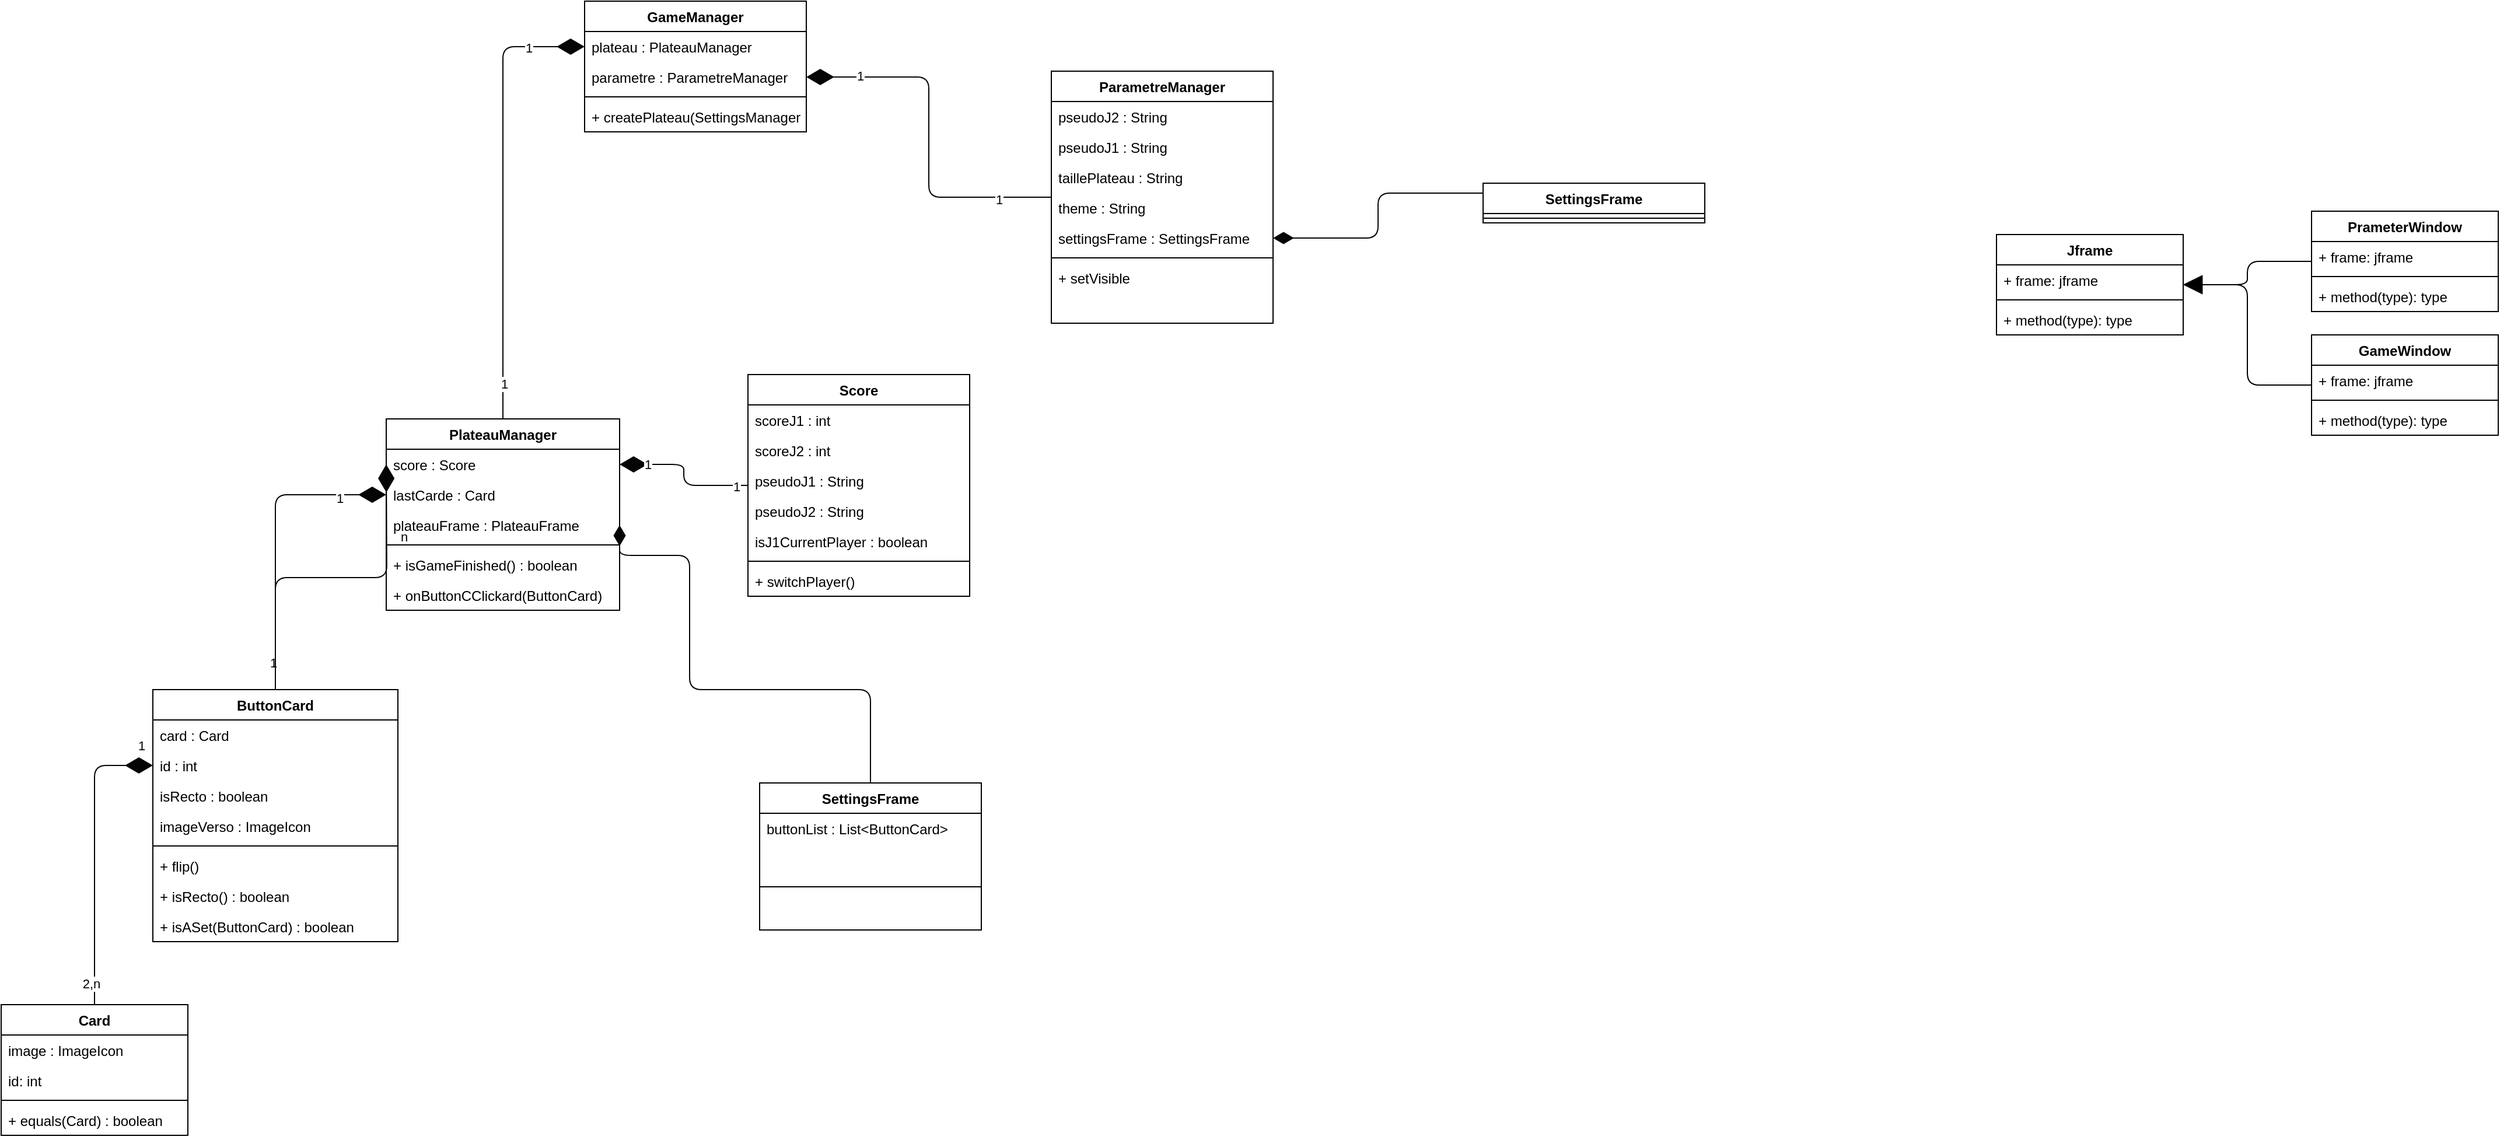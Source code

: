 <mxfile>
    <diagram id="mufgjWaPS5o55hCOa_Um" name="Page-1">
        <mxGraphModel dx="1521" dy="517" grid="1" gridSize="10" guides="1" tooltips="1" connect="1" arrows="1" fold="1" page="1" pageScale="1" pageWidth="850" pageHeight="1100" math="0" shadow="0">
            <root>
                <mxCell id="0"/>
                <mxCell id="1" parent="0"/>
                <mxCell id="33" style="edgeStyle=orthogonalEdgeStyle;html=1;endArrow=diamondThin;endFill=1;endSize=21;startSize=11;jumpSize=7;strokeWidth=1;targetPerimeterSpacing=0;sourcePerimeterSpacing=0;strokeColor=#050505;exitX=0.5;exitY=0;exitDx=0;exitDy=0;" parent="1" source="3" target="32" edge="1">
                    <mxGeometry relative="1" as="geometry"/>
                </mxCell>
                <mxCell id="35" value="1" style="edgeLabel;html=1;align=center;verticalAlign=middle;resizable=0;points=[];" parent="33" vertex="1" connectable="0">
                    <mxGeometry x="0.883" y="1" relative="1" as="geometry">
                        <mxPoint x="5" y="-16" as="offset"/>
                    </mxGeometry>
                </mxCell>
                <mxCell id="36" value="2,n" style="edgeLabel;html=1;align=center;verticalAlign=middle;resizable=0;points=[];" parent="33" vertex="1" connectable="0">
                    <mxGeometry x="-0.909" relative="1" as="geometry">
                        <mxPoint x="-3" y="-7" as="offset"/>
                    </mxGeometry>
                </mxCell>
                <mxCell id="3" value="Card" style="swimlane;fontStyle=1;align=center;verticalAlign=top;childLayout=stackLayout;horizontal=1;startSize=26;horizontalStack=0;resizeParent=1;resizeParentMax=0;resizeLast=0;collapsible=1;marginBottom=0;" parent="1" vertex="1">
                    <mxGeometry x="-830" y="970" width="160" height="112" as="geometry"/>
                </mxCell>
                <mxCell id="4" value="image : ImageIcon " style="text;strokeColor=none;fillColor=none;align=left;verticalAlign=top;spacingLeft=4;spacingRight=4;overflow=hidden;rotatable=0;points=[[0,0.5],[1,0.5]];portConstraint=eastwest;" parent="3" vertex="1">
                    <mxGeometry y="26" width="160" height="26" as="geometry"/>
                </mxCell>
                <mxCell id="30" value="id: int " style="text;strokeColor=none;fillColor=none;align=left;verticalAlign=top;spacingLeft=4;spacingRight=4;overflow=hidden;rotatable=0;points=[[0,0.5],[1,0.5]];portConstraint=eastwest;" parent="3" vertex="1">
                    <mxGeometry y="52" width="160" height="26" as="geometry"/>
                </mxCell>
                <mxCell id="5" value="" style="line;strokeWidth=1;fillColor=none;align=left;verticalAlign=middle;spacingTop=-1;spacingLeft=3;spacingRight=3;rotatable=0;labelPosition=right;points=[];portConstraint=eastwest;strokeColor=inherit;" parent="3" vertex="1">
                    <mxGeometry y="78" width="160" height="8" as="geometry"/>
                </mxCell>
                <mxCell id="6" value="+ equals(Card) : boolean" style="text;strokeColor=none;fillColor=none;align=left;verticalAlign=top;spacingLeft=4;spacingRight=4;overflow=hidden;rotatable=0;points=[[0,0.5],[1,0.5]];portConstraint=eastwest;" parent="3" vertex="1">
                    <mxGeometry y="86" width="160" height="26" as="geometry"/>
                </mxCell>
                <mxCell id="7" value="Jframe" style="swimlane;fontStyle=1;align=center;verticalAlign=top;childLayout=stackLayout;horizontal=1;startSize=26;horizontalStack=0;resizeParent=1;resizeParentMax=0;resizeLast=0;collapsible=1;marginBottom=0;" parent="1" vertex="1">
                    <mxGeometry x="880" y="310" width="160" height="86" as="geometry"/>
                </mxCell>
                <mxCell id="8" value="+ frame: jframe " style="text;strokeColor=none;fillColor=none;align=left;verticalAlign=top;spacingLeft=4;spacingRight=4;overflow=hidden;rotatable=0;points=[[0,0.5],[1,0.5]];portConstraint=eastwest;" parent="7" vertex="1">
                    <mxGeometry y="26" width="160" height="26" as="geometry"/>
                </mxCell>
                <mxCell id="9" value="" style="line;strokeWidth=1;fillColor=none;align=left;verticalAlign=middle;spacingTop=-1;spacingLeft=3;spacingRight=3;rotatable=0;labelPosition=right;points=[];portConstraint=eastwest;strokeColor=inherit;" parent="7" vertex="1">
                    <mxGeometry y="52" width="160" height="8" as="geometry"/>
                </mxCell>
                <mxCell id="10" value="+ method(type): type" style="text;strokeColor=none;fillColor=none;align=left;verticalAlign=top;spacingLeft=4;spacingRight=4;overflow=hidden;rotatable=0;points=[[0,0.5],[1,0.5]];portConstraint=eastwest;" parent="7" vertex="1">
                    <mxGeometry y="60" width="160" height="26" as="geometry"/>
                </mxCell>
                <mxCell id="27" style="edgeStyle=orthogonalEdgeStyle;html=1;endSize=14;endArrow=block;endFill=1;" parent="1" source="11" target="7" edge="1">
                    <mxGeometry relative="1" as="geometry"/>
                </mxCell>
                <mxCell id="11" value="PrameterWindow" style="swimlane;fontStyle=1;align=center;verticalAlign=top;childLayout=stackLayout;horizontal=1;startSize=26;horizontalStack=0;resizeParent=1;resizeParentMax=0;resizeLast=0;collapsible=1;marginBottom=0;" parent="1" vertex="1">
                    <mxGeometry x="1150" y="290" width="160" height="86" as="geometry"/>
                </mxCell>
                <mxCell id="12" value="+ frame: jframe " style="text;strokeColor=none;fillColor=none;align=left;verticalAlign=top;spacingLeft=4;spacingRight=4;overflow=hidden;rotatable=0;points=[[0,0.5],[1,0.5]];portConstraint=eastwest;" parent="11" vertex="1">
                    <mxGeometry y="26" width="160" height="26" as="geometry"/>
                </mxCell>
                <mxCell id="13" value="" style="line;strokeWidth=1;fillColor=none;align=left;verticalAlign=middle;spacingTop=-1;spacingLeft=3;spacingRight=3;rotatable=0;labelPosition=right;points=[];portConstraint=eastwest;strokeColor=inherit;" parent="11" vertex="1">
                    <mxGeometry y="52" width="160" height="8" as="geometry"/>
                </mxCell>
                <mxCell id="14" value="+ method(type): type" style="text;strokeColor=none;fillColor=none;align=left;verticalAlign=top;spacingLeft=4;spacingRight=4;overflow=hidden;rotatable=0;points=[[0,0.5],[1,0.5]];portConstraint=eastwest;" parent="11" vertex="1">
                    <mxGeometry y="60" width="160" height="26" as="geometry"/>
                </mxCell>
                <mxCell id="28" style="edgeStyle=orthogonalEdgeStyle;html=1;endArrow=block;endFill=1;endSize=14;" parent="1" source="15" target="7" edge="1">
                    <mxGeometry relative="1" as="geometry"/>
                </mxCell>
                <mxCell id="15" value="GameWindow" style="swimlane;fontStyle=1;align=center;verticalAlign=top;childLayout=stackLayout;horizontal=1;startSize=26;horizontalStack=0;resizeParent=1;resizeParentMax=0;resizeLast=0;collapsible=1;marginBottom=0;" parent="1" vertex="1">
                    <mxGeometry x="1150" y="396" width="160" height="86" as="geometry"/>
                </mxCell>
                <mxCell id="16" value="+ frame: jframe " style="text;strokeColor=none;fillColor=none;align=left;verticalAlign=top;spacingLeft=4;spacingRight=4;overflow=hidden;rotatable=0;points=[[0,0.5],[1,0.5]];portConstraint=eastwest;" parent="15" vertex="1">
                    <mxGeometry y="26" width="160" height="26" as="geometry"/>
                </mxCell>
                <mxCell id="17" value="" style="line;strokeWidth=1;fillColor=none;align=left;verticalAlign=middle;spacingTop=-1;spacingLeft=3;spacingRight=3;rotatable=0;labelPosition=right;points=[];portConstraint=eastwest;strokeColor=inherit;" parent="15" vertex="1">
                    <mxGeometry y="52" width="160" height="8" as="geometry"/>
                </mxCell>
                <mxCell id="18" value="+ method(type): type" style="text;strokeColor=none;fillColor=none;align=left;verticalAlign=top;spacingLeft=4;spacingRight=4;overflow=hidden;rotatable=0;points=[[0,0.5],[1,0.5]];portConstraint=eastwest;" parent="15" vertex="1">
                    <mxGeometry y="60" width="160" height="26" as="geometry"/>
                </mxCell>
                <mxCell id="70" style="edgeStyle=orthogonalEdgeStyle;html=1;entryX=0;entryY=0.5;entryDx=0;entryDy=0;strokeColor=#050505;endArrow=diamondThin;endFill=1;endSize=21;" parent="1" source="19" edge="1">
                    <mxGeometry relative="1" as="geometry">
                        <mxPoint x="-500" y="507" as="targetPoint"/>
                    </mxGeometry>
                </mxCell>
                <mxCell id="71" value="n" style="edgeLabel;html=1;align=center;verticalAlign=middle;resizable=0;points=[];" parent="70" connectable="0" vertex="1">
                    <mxGeometry x="0.608" y="2" relative="1" as="geometry">
                        <mxPoint x="16" y="5" as="offset"/>
                    </mxGeometry>
                </mxCell>
                <mxCell id="72" value="1" style="edgeLabel;html=1;align=center;verticalAlign=middle;resizable=0;points=[];" parent="70" connectable="0" vertex="1">
                    <mxGeometry x="-0.837" y="2" relative="1" as="geometry">
                        <mxPoint as="offset"/>
                    </mxGeometry>
                </mxCell>
                <mxCell id="73" style="edgeStyle=orthogonalEdgeStyle;html=1;entryX=0;entryY=0.5;entryDx=0;entryDy=0;strokeColor=#050505;endArrow=diamondThin;endFill=1;endSize=21;" parent="1" source="19" target="44" edge="1">
                    <mxGeometry relative="1" as="geometry"/>
                </mxCell>
                <mxCell id="74" value="1" style="edgeLabel;html=1;align=center;verticalAlign=middle;resizable=0;points=[];" parent="73" connectable="0" vertex="1">
                    <mxGeometry x="0.695" y="-3" relative="1" as="geometry">
                        <mxPoint as="offset"/>
                    </mxGeometry>
                </mxCell>
                <mxCell id="19" value="ButtonCard" style="swimlane;fontStyle=1;align=center;verticalAlign=top;childLayout=stackLayout;horizontal=1;startSize=26;horizontalStack=0;resizeParent=1;resizeParentMax=0;resizeLast=0;collapsible=1;marginBottom=0;" parent="1" vertex="1">
                    <mxGeometry x="-700" y="700" width="210" height="216" as="geometry">
                        <mxRectangle x="260" y="516" width="120" height="30" as="alternateBounds"/>
                    </mxGeometry>
                </mxCell>
                <mxCell id="20" value="card : Card" style="text;strokeColor=none;fillColor=none;align=left;verticalAlign=top;spacingLeft=4;spacingRight=4;overflow=hidden;rotatable=0;points=[[0,0.5],[1,0.5]];portConstraint=eastwest;" parent="19" vertex="1">
                    <mxGeometry y="26" width="210" height="26" as="geometry"/>
                </mxCell>
                <mxCell id="32" value="id : int" style="text;strokeColor=none;fillColor=none;align=left;verticalAlign=top;spacingLeft=4;spacingRight=4;overflow=hidden;rotatable=0;points=[[0,0.5],[1,0.5]];portConstraint=eastwest;" parent="19" vertex="1">
                    <mxGeometry y="52" width="210" height="26" as="geometry"/>
                </mxCell>
                <mxCell id="38" value="isRecto : boolean" style="text;strokeColor=none;fillColor=none;align=left;verticalAlign=top;spacingLeft=4;spacingRight=4;overflow=hidden;rotatable=0;points=[[0,0.5],[1,0.5]];portConstraint=eastwest;" parent="19" vertex="1">
                    <mxGeometry y="78" width="210" height="26" as="geometry"/>
                </mxCell>
                <mxCell id="39" value="imageVerso : ImageIcon" style="text;strokeColor=none;fillColor=none;align=left;verticalAlign=top;spacingLeft=4;spacingRight=4;overflow=hidden;rotatable=0;points=[[0,0.5],[1,0.5]];portConstraint=eastwest;" parent="19" vertex="1">
                    <mxGeometry y="104" width="210" height="26" as="geometry"/>
                </mxCell>
                <mxCell id="21" value="" style="line;strokeWidth=1;fillColor=none;align=left;verticalAlign=middle;spacingTop=-1;spacingLeft=3;spacingRight=3;rotatable=0;labelPosition=right;points=[];portConstraint=eastwest;strokeColor=inherit;" parent="19" vertex="1">
                    <mxGeometry y="130" width="210" height="8" as="geometry"/>
                </mxCell>
                <mxCell id="22" value="+ flip()" style="text;strokeColor=none;fillColor=none;align=left;verticalAlign=top;spacingLeft=4;spacingRight=4;overflow=hidden;rotatable=0;points=[[0,0.5],[1,0.5]];portConstraint=eastwest;" parent="19" vertex="1">
                    <mxGeometry y="138" width="210" height="26" as="geometry"/>
                </mxCell>
                <mxCell id="37" value="+ isRecto() : boolean" style="text;strokeColor=none;fillColor=none;align=left;verticalAlign=top;spacingLeft=4;spacingRight=4;overflow=hidden;rotatable=0;points=[[0,0.5],[1,0.5]];portConstraint=eastwest;" parent="19" vertex="1">
                    <mxGeometry y="164" width="210" height="26" as="geometry"/>
                </mxCell>
                <mxCell id="40" value="+ isASet(ButtonCard) : boolean" style="text;strokeColor=none;fillColor=none;align=left;verticalAlign=top;spacingLeft=4;spacingRight=4;overflow=hidden;rotatable=0;points=[[0,0.5],[1,0.5]];portConstraint=eastwest;" parent="19" vertex="1">
                    <mxGeometry y="190" width="210" height="26" as="geometry"/>
                </mxCell>
                <mxCell id="83" style="edgeStyle=orthogonalEdgeStyle;html=1;entryX=0;entryY=0.5;entryDx=0;entryDy=0;strokeColor=#050505;endArrow=diamondThin;endFill=1;endSize=21;" parent="1" source="41" target="76" edge="1">
                    <mxGeometry relative="1" as="geometry"/>
                </mxCell>
                <mxCell id="84" value="1" style="edgeLabel;html=1;align=center;verticalAlign=middle;resizable=0;points=[];" parent="83" connectable="0" vertex="1">
                    <mxGeometry x="-0.846" y="-1" relative="1" as="geometry">
                        <mxPoint as="offset"/>
                    </mxGeometry>
                </mxCell>
                <mxCell id="85" value="1" style="edgeLabel;html=1;align=center;verticalAlign=middle;resizable=0;points=[];" parent="83" connectable="0" vertex="1">
                    <mxGeometry x="0.753" y="-1" relative="1" as="geometry">
                        <mxPoint as="offset"/>
                    </mxGeometry>
                </mxCell>
                <mxCell id="41" value="PlateauManager" style="swimlane;fontStyle=1;align=center;verticalAlign=top;childLayout=stackLayout;horizontal=1;startSize=26;horizontalStack=0;resizeParent=1;resizeParentMax=0;resizeLast=0;collapsible=1;marginBottom=0;" parent="1" vertex="1">
                    <mxGeometry x="-500" y="468" width="200" height="164" as="geometry">
                        <mxRectangle x="260" y="516" width="120" height="30" as="alternateBounds"/>
                    </mxGeometry>
                </mxCell>
                <mxCell id="43" value="score : Score" style="text;strokeColor=none;fillColor=none;align=left;verticalAlign=top;spacingLeft=4;spacingRight=4;overflow=hidden;rotatable=0;points=[[0,0.5],[1,0.5]];portConstraint=eastwest;" parent="41" vertex="1">
                    <mxGeometry y="26" width="200" height="26" as="geometry"/>
                </mxCell>
                <mxCell id="44" value="lastCarde : Card" style="text;strokeColor=none;fillColor=none;align=left;verticalAlign=top;spacingLeft=4;spacingRight=4;overflow=hidden;rotatable=0;points=[[0,0.5],[1,0.5]];portConstraint=eastwest;" parent="41" vertex="1">
                    <mxGeometry y="52" width="200" height="26" as="geometry"/>
                </mxCell>
                <mxCell id="119" value="plateauFrame : PlateauFrame" style="text;strokeColor=none;fillColor=none;align=left;verticalAlign=top;spacingLeft=4;spacingRight=4;overflow=hidden;rotatable=0;points=[[0,0.5],[1,0.5]];portConstraint=eastwest;" vertex="1" parent="41">
                    <mxGeometry y="78" width="200" height="26" as="geometry"/>
                </mxCell>
                <mxCell id="46" value="" style="line;strokeWidth=1;fillColor=none;align=left;verticalAlign=middle;spacingTop=-1;spacingLeft=3;spacingRight=3;rotatable=0;labelPosition=right;points=[];portConstraint=eastwest;strokeColor=inherit;" parent="41" vertex="1">
                    <mxGeometry y="104" width="200" height="8" as="geometry"/>
                </mxCell>
                <mxCell id="47" value="+ isGameFinished() : boolean" style="text;strokeColor=none;fillColor=none;align=left;verticalAlign=top;spacingLeft=4;spacingRight=4;overflow=hidden;rotatable=0;points=[[0,0.5],[1,0.5]];portConstraint=eastwest;" parent="41" vertex="1">
                    <mxGeometry y="112" width="200" height="26" as="geometry"/>
                </mxCell>
                <mxCell id="48" value="+ onButtonCClickard(ButtonCard) " style="text;strokeColor=none;fillColor=none;align=left;verticalAlign=top;spacingLeft=4;spacingRight=4;overflow=hidden;rotatable=0;points=[[0,0.5],[1,0.5]];portConstraint=eastwest;" parent="41" vertex="1">
                    <mxGeometry y="138" width="200" height="26" as="geometry"/>
                </mxCell>
                <mxCell id="67" style="edgeStyle=orthogonalEdgeStyle;html=1;strokeColor=#050505;endArrow=diamondThin;endFill=1;entryX=1;entryY=0.5;entryDx=0;entryDy=0;endSize=21;" parent="1" source="50" target="43" edge="1">
                    <mxGeometry relative="1" as="geometry"/>
                </mxCell>
                <mxCell id="68" value="1" style="edgeLabel;html=1;align=center;verticalAlign=middle;resizable=0;points=[];" parent="67" connectable="0" vertex="1">
                    <mxGeometry x="0.627" relative="1" as="geometry">
                        <mxPoint as="offset"/>
                    </mxGeometry>
                </mxCell>
                <mxCell id="69" value="1" style="edgeLabel;html=1;align=center;verticalAlign=middle;resizable=0;points=[];" parent="67" connectable="0" vertex="1">
                    <mxGeometry x="-0.846" y="1" relative="1" as="geometry">
                        <mxPoint as="offset"/>
                    </mxGeometry>
                </mxCell>
                <mxCell id="50" value="Score" style="swimlane;fontStyle=1;align=center;verticalAlign=top;childLayout=stackLayout;horizontal=1;startSize=26;horizontalStack=0;resizeParent=1;resizeParentMax=0;resizeLast=0;collapsible=1;marginBottom=0;" parent="1" vertex="1">
                    <mxGeometry x="-190" y="430" width="190" height="190" as="geometry">
                        <mxRectangle x="260" y="516" width="120" height="30" as="alternateBounds"/>
                    </mxGeometry>
                </mxCell>
                <mxCell id="51" value="scoreJ1 : int" style="text;strokeColor=none;fillColor=none;align=left;verticalAlign=top;spacingLeft=4;spacingRight=4;overflow=hidden;rotatable=0;points=[[0,0.5],[1,0.5]];portConstraint=eastwest;" parent="50" vertex="1">
                    <mxGeometry y="26" width="190" height="26" as="geometry"/>
                </mxCell>
                <mxCell id="52" value="scoreJ2 : int" style="text;strokeColor=none;fillColor=none;align=left;verticalAlign=top;spacingLeft=4;spacingRight=4;overflow=hidden;rotatable=0;points=[[0,0.5],[1,0.5]];portConstraint=eastwest;" parent="50" vertex="1">
                    <mxGeometry y="52" width="190" height="26" as="geometry"/>
                </mxCell>
                <mxCell id="53" value="pseudoJ1 : String" style="text;strokeColor=none;fillColor=none;align=left;verticalAlign=top;spacingLeft=4;spacingRight=4;overflow=hidden;rotatable=0;points=[[0,0.5],[1,0.5]];portConstraint=eastwest;" parent="50" vertex="1">
                    <mxGeometry y="78" width="190" height="26" as="geometry"/>
                </mxCell>
                <mxCell id="57" value="pseudoJ2 : String" style="text;strokeColor=none;fillColor=none;align=left;verticalAlign=top;spacingLeft=4;spacingRight=4;overflow=hidden;rotatable=0;points=[[0,0.5],[1,0.5]];portConstraint=eastwest;" parent="50" vertex="1">
                    <mxGeometry y="104" width="190" height="26" as="geometry"/>
                </mxCell>
                <mxCell id="58" value="isJ1CurrentPlayer : boolean" style="text;strokeColor=none;fillColor=none;align=left;verticalAlign=top;spacingLeft=4;spacingRight=4;overflow=hidden;rotatable=0;points=[[0,0.5],[1,0.5]];portConstraint=eastwest;" parent="50" vertex="1">
                    <mxGeometry y="130" width="190" height="26" as="geometry"/>
                </mxCell>
                <mxCell id="54" value="" style="line;strokeWidth=1;fillColor=none;align=left;verticalAlign=middle;spacingTop=-1;spacingLeft=3;spacingRight=3;rotatable=0;labelPosition=right;points=[];portConstraint=eastwest;strokeColor=inherit;" parent="50" vertex="1">
                    <mxGeometry y="156" width="190" height="8" as="geometry"/>
                </mxCell>
                <mxCell id="55" value="+ switchPlayer() " style="text;strokeColor=none;fillColor=none;align=left;verticalAlign=top;spacingLeft=4;spacingRight=4;overflow=hidden;rotatable=0;points=[[0,0.5],[1,0.5]];portConstraint=eastwest;" parent="50" vertex="1">
                    <mxGeometry y="164" width="190" height="26" as="geometry"/>
                </mxCell>
                <mxCell id="75" value="GameManager" style="swimlane;fontStyle=1;align=center;verticalAlign=top;childLayout=stackLayout;horizontal=1;startSize=26;horizontalStack=0;resizeParent=1;resizeParentMax=0;resizeLast=0;collapsible=1;marginBottom=0;" parent="1" vertex="1">
                    <mxGeometry x="-330" y="110" width="190" height="112" as="geometry">
                        <mxRectangle x="260" y="516" width="120" height="30" as="alternateBounds"/>
                    </mxGeometry>
                </mxCell>
                <mxCell id="76" value="plateau : PlateauManager" style="text;strokeColor=none;fillColor=none;align=left;verticalAlign=top;spacingLeft=4;spacingRight=4;overflow=hidden;rotatable=0;points=[[0,0.5],[1,0.5]];portConstraint=eastwest;" parent="75" vertex="1">
                    <mxGeometry y="26" width="190" height="26" as="geometry"/>
                </mxCell>
                <mxCell id="77" value="parametre : ParametreManager" style="text;strokeColor=none;fillColor=none;align=left;verticalAlign=top;spacingLeft=4;spacingRight=4;overflow=hidden;rotatable=0;points=[[0,0.5],[1,0.5]];portConstraint=eastwest;" parent="75" vertex="1">
                    <mxGeometry y="52" width="190" height="26" as="geometry"/>
                </mxCell>
                <mxCell id="81" value="" style="line;strokeWidth=1;fillColor=none;align=left;verticalAlign=middle;spacingTop=-1;spacingLeft=3;spacingRight=3;rotatable=0;labelPosition=right;points=[];portConstraint=eastwest;strokeColor=inherit;" parent="75" vertex="1">
                    <mxGeometry y="78" width="190" height="8" as="geometry"/>
                </mxCell>
                <mxCell id="82" value="+ createPlateau(SettingsManager) " style="text;strokeColor=none;fillColor=none;align=left;verticalAlign=top;spacingLeft=4;spacingRight=4;overflow=hidden;rotatable=0;points=[[0,0.5],[1,0.5]];portConstraint=eastwest;" parent="75" vertex="1">
                    <mxGeometry y="86" width="190" height="26" as="geometry"/>
                </mxCell>
                <mxCell id="94" style="edgeStyle=orthogonalEdgeStyle;html=1;entryX=1;entryY=0.5;entryDx=0;entryDy=0;strokeColor=#050505;endArrow=diamondThin;endFill=1;endSize=21;" parent="1" source="86" target="77" edge="1">
                    <mxGeometry relative="1" as="geometry"/>
                </mxCell>
                <mxCell id="95" value="1" style="edgeLabel;html=1;align=center;verticalAlign=middle;resizable=0;points=[];" parent="94" connectable="0" vertex="1">
                    <mxGeometry x="0.709" y="-1" relative="1" as="geometry">
                        <mxPoint as="offset"/>
                    </mxGeometry>
                </mxCell>
                <mxCell id="96" value="1" style="edgeLabel;html=1;align=center;verticalAlign=middle;resizable=0;points=[];" parent="94" connectable="0" vertex="1">
                    <mxGeometry x="-0.709" y="2" relative="1" as="geometry">
                        <mxPoint as="offset"/>
                    </mxGeometry>
                </mxCell>
                <mxCell id="86" value="ParametreManager" style="swimlane;fontStyle=1;align=center;verticalAlign=top;childLayout=stackLayout;horizontal=1;startSize=26;horizontalStack=0;resizeParent=1;resizeParentMax=0;resizeLast=0;collapsible=1;marginBottom=0;" parent="1" vertex="1">
                    <mxGeometry x="70" y="170" width="190" height="216" as="geometry">
                        <mxRectangle x="260" y="516" width="120" height="30" as="alternateBounds"/>
                    </mxGeometry>
                </mxCell>
                <mxCell id="90" value="pseudoJ2 : String" style="text;strokeColor=none;fillColor=none;align=left;verticalAlign=top;spacingLeft=4;spacingRight=4;overflow=hidden;rotatable=0;points=[[0,0.5],[1,0.5]];portConstraint=eastwest;" parent="86" vertex="1">
                    <mxGeometry y="26" width="190" height="26" as="geometry"/>
                </mxCell>
                <mxCell id="91" value="pseudoJ1 : String" style="text;strokeColor=none;fillColor=none;align=left;verticalAlign=top;spacingLeft=4;spacingRight=4;overflow=hidden;rotatable=0;points=[[0,0.5],[1,0.5]];portConstraint=eastwest;" parent="86" vertex="1">
                    <mxGeometry y="52" width="190" height="26" as="geometry"/>
                </mxCell>
                <mxCell id="98" value="taillePlateau : String" style="text;strokeColor=none;fillColor=none;align=left;verticalAlign=top;spacingLeft=4;spacingRight=4;overflow=hidden;rotatable=0;points=[[0,0.5],[1,0.5]];portConstraint=eastwest;" parent="86" vertex="1">
                    <mxGeometry y="78" width="190" height="26" as="geometry"/>
                </mxCell>
                <mxCell id="97" value="theme : String" style="text;strokeColor=none;fillColor=none;align=left;verticalAlign=top;spacingLeft=4;spacingRight=4;overflow=hidden;rotatable=0;points=[[0,0.5],[1,0.5]];portConstraint=eastwest;" parent="86" vertex="1">
                    <mxGeometry y="104" width="190" height="26" as="geometry"/>
                </mxCell>
                <mxCell id="114" value="settingsFrame : SettingsFrame" style="text;strokeColor=none;fillColor=none;align=left;verticalAlign=top;spacingLeft=4;spacingRight=4;overflow=hidden;rotatable=0;points=[[0,0.5],[1,0.5]];portConstraint=eastwest;" vertex="1" parent="86">
                    <mxGeometry y="130" width="190" height="26" as="geometry"/>
                </mxCell>
                <mxCell id="92" value="" style="line;strokeWidth=1;fillColor=none;align=left;verticalAlign=middle;spacingTop=-1;spacingLeft=3;spacingRight=3;rotatable=0;labelPosition=right;points=[];portConstraint=eastwest;strokeColor=inherit;" parent="86" vertex="1">
                    <mxGeometry y="156" width="190" height="8" as="geometry"/>
                </mxCell>
                <mxCell id="93" value="+ setVisible" style="text;strokeColor=none;fillColor=none;align=left;verticalAlign=top;spacingLeft=4;spacingRight=4;overflow=hidden;rotatable=0;points=[[0,0.5],[1,0.5]];portConstraint=eastwest;" parent="86" vertex="1">
                    <mxGeometry y="164" width="190" height="26" as="geometry"/>
                </mxCell>
                <mxCell id="113" style="text;strokeColor=none;fillColor=none;align=left;verticalAlign=top;spacingLeft=4;spacingRight=4;overflow=hidden;rotatable=0;points=[[0,0.5],[1,0.5]];portConstraint=eastwest;" vertex="1" parent="86">
                    <mxGeometry y="190" width="190" height="26" as="geometry"/>
                </mxCell>
                <mxCell id="116" style="edgeStyle=orthogonalEdgeStyle;html=1;entryX=1;entryY=0.5;entryDx=0;entryDy=0;endArrow=diamondThin;endFill=1;strokeColor=#050505;strokeWidth=1;endSize=15;exitX=0;exitY=0.25;exitDx=0;exitDy=0;" edge="1" parent="1" source="106" target="114">
                    <mxGeometry relative="1" as="geometry"/>
                </mxCell>
                <mxCell id="106" value="SettingsFrame" style="swimlane;fontStyle=1;align=center;verticalAlign=top;childLayout=stackLayout;horizontal=1;startSize=26;horizontalStack=0;resizeParent=1;resizeParentMax=0;resizeLast=0;collapsible=1;marginBottom=0;" vertex="1" parent="1">
                    <mxGeometry x="440" y="266" width="190" height="34" as="geometry">
                        <mxRectangle x="260" y="516" width="120" height="30" as="alternateBounds"/>
                    </mxGeometry>
                </mxCell>
                <mxCell id="111" value="" style="line;strokeWidth=1;fillColor=none;align=left;verticalAlign=middle;spacingTop=-1;spacingLeft=3;spacingRight=3;rotatable=0;labelPosition=right;points=[];portConstraint=eastwest;strokeColor=inherit;" vertex="1" parent="106">
                    <mxGeometry y="26" width="190" height="8" as="geometry"/>
                </mxCell>
                <mxCell id="120" style="edgeStyle=orthogonalEdgeStyle;html=1;entryX=1;entryY=0.5;entryDx=0;entryDy=0;strokeColor=#050505;strokeWidth=1;endArrow=diamondThin;endFill=1;endSize=15;" edge="1" parent="1" source="117" target="119">
                    <mxGeometry relative="1" as="geometry">
                        <Array as="points">
                            <mxPoint x="-85" y="700"/>
                            <mxPoint x="-240" y="700"/>
                            <mxPoint x="-240" y="585"/>
                        </Array>
                    </mxGeometry>
                </mxCell>
                <mxCell id="117" value="SettingsFrame" style="swimlane;fontStyle=1;align=center;verticalAlign=top;childLayout=stackLayout;horizontal=1;startSize=26;horizontalStack=0;resizeParent=1;resizeParentMax=0;resizeLast=0;collapsible=1;marginBottom=0;" vertex="1" parent="1">
                    <mxGeometry x="-180" y="780" width="190" height="126" as="geometry">
                        <mxRectangle x="260" y="516" width="120" height="30" as="alternateBounds"/>
                    </mxGeometry>
                </mxCell>
                <mxCell id="126" value="buttonList : List&lt;ButtonCard&gt;" style="text;strokeColor=none;fillColor=none;align=left;verticalAlign=top;spacingLeft=4;spacingRight=4;overflow=hidden;rotatable=0;points=[[0,0.5],[1,0.5]];portConstraint=eastwest;" vertex="1" parent="117">
                    <mxGeometry y="26" width="190" height="26" as="geometry"/>
                </mxCell>
                <mxCell id="123" style="line;strokeWidth=1;fillColor=none;align=left;verticalAlign=middle;spacingTop=-1;spacingLeft=3;spacingRight=3;rotatable=0;labelPosition=right;points=[];portConstraint=eastwest;strokeColor=inherit;" vertex="1" parent="117">
                    <mxGeometry y="52" width="190" height="74" as="geometry"/>
                </mxCell>
            </root>
        </mxGraphModel>
    </diagram>
</mxfile>